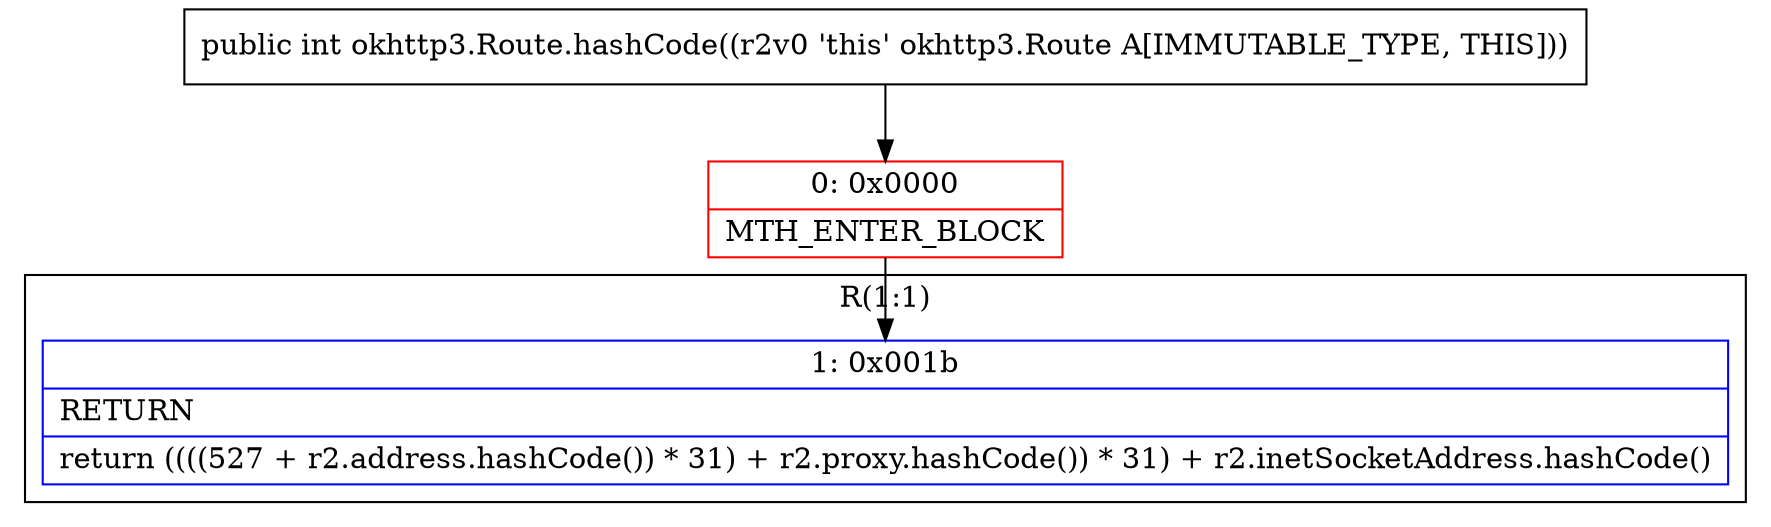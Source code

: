 digraph "CFG forokhttp3.Route.hashCode()I" {
subgraph cluster_Region_485206800 {
label = "R(1:1)";
node [shape=record,color=blue];
Node_1 [shape=record,label="{1\:\ 0x001b|RETURN\l|return ((((527 + r2.address.hashCode()) * 31) + r2.proxy.hashCode()) * 31) + r2.inetSocketAddress.hashCode()\l}"];
}
Node_0 [shape=record,color=red,label="{0\:\ 0x0000|MTH_ENTER_BLOCK\l}"];
MethodNode[shape=record,label="{public int okhttp3.Route.hashCode((r2v0 'this' okhttp3.Route A[IMMUTABLE_TYPE, THIS])) }"];
MethodNode -> Node_0;
Node_0 -> Node_1;
}

